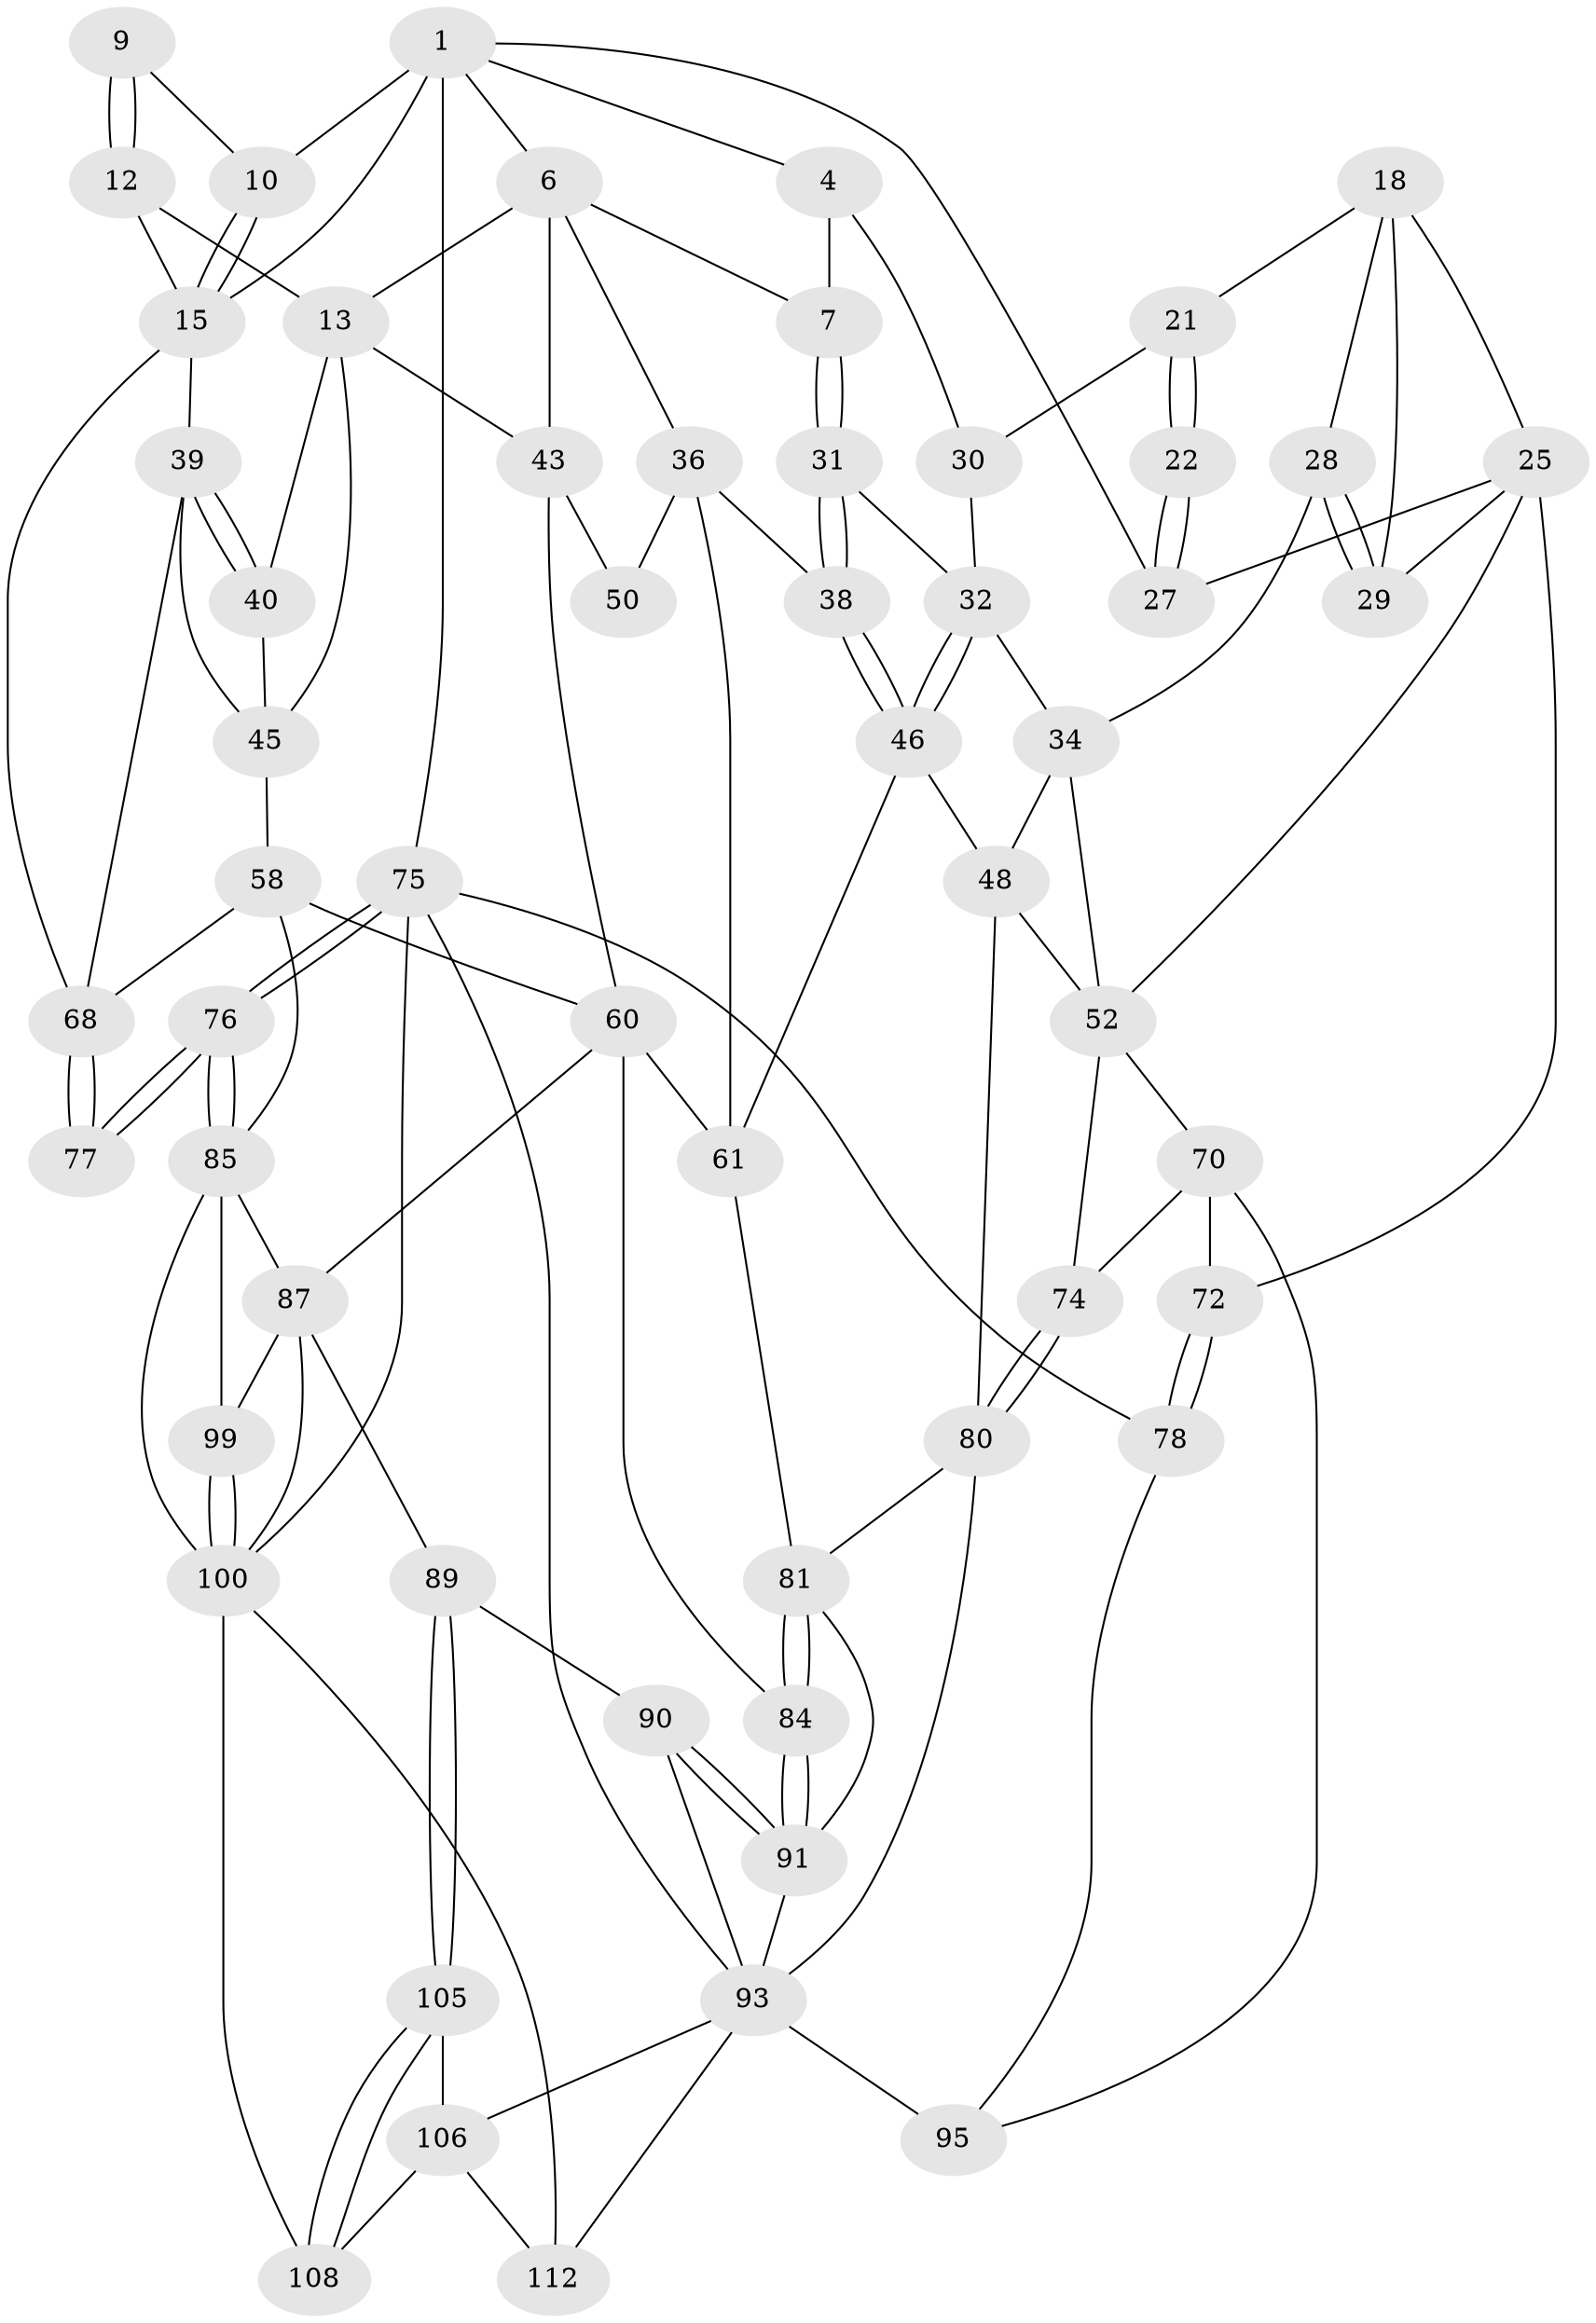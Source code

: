 // original degree distribution, {4: 0.23684210526315788, 6: 0.2543859649122807, 3: 0.03508771929824561, 5: 0.47368421052631576}
// Generated by graph-tools (version 1.1) at 2025/16/03/09/25 04:16:50]
// undirected, 57 vertices, 128 edges
graph export_dot {
graph [start="1"]
  node [color=gray90,style=filled];
  1 [pos="+0.6055113938665444+0",super="+2+5"];
  4 [pos="+0.3653817203944901+0",super="+8"];
  6 [pos="+0.5925239116799151+0.17043483835501755",super="+14"];
  7 [pos="+0.5092997274916886+0.19995159544482313"];
  9 [pos="+0.8597523046907573+0.16069400501486147"];
  10 [pos="+1+0.055616847648333106",super="+11"];
  12 [pos="+0.8291182789371457+0.22753313245810664"];
  13 [pos="+0.7726999693327203+0.2732238424683968",super="+41"];
  15 [pos="+1+0",super="+16"];
  18 [pos="+0.0532772755863861+0.3002356131126756",super="+19+23"];
  21 [pos="+0.21317835737730445+0.18963548089540228"];
  22 [pos="+0.013027830825324637+0.09231453539054926"];
  25 [pos="+0+0.3775104810902794",super="+54+26"];
  27 [pos="+0+0"];
  28 [pos="+0.16590193845436688+0.3735148968842013"];
  29 [pos="+0.1448037134772407+0.4018047272362211"];
  30 [pos="+0.2945435675563746+0.17563108008573547"];
  31 [pos="+0.485655043277243+0.2880613440523432"];
  32 [pos="+0.3662932439546108+0.3845720813922266",super="+33"];
  34 [pos="+0.3162184706953729+0.41708087279728606",super="+49"];
  36 [pos="+0.6345093170816456+0.39178534588908426",super="+37+51"];
  38 [pos="+0.4903897301333977+0.449081941725228"];
  39 [pos="+1+0.3290680253498041",super="+65"];
  40 [pos="+0.8858014291171621+0.35003315835915627"];
  43 [pos="+0.7765560093621846+0.45856150794514017",super="+44+56"];
  45 [pos="+0.8483997075844575+0.4815645108391918",super="+57"];
  46 [pos="+0.48853796958960144+0.4505021606287072",super="+47"];
  48 [pos="+0.4297993346284812+0.5643068750891235",super="+63"];
  50 [pos="+0.7087796000615684+0.5175028441806938"];
  52 [pos="+0.27495138321948176+0.49268426028478496",super="+53+64"];
  58 [pos="+0.8573809394824478+0.6028429703861082",super="+59"];
  60 [pos="+0.741469306013501+0.6180322923376613",super="+66"];
  61 [pos="+0.604964446108364+0.5928688366778977",super="+62"];
  68 [pos="+1+0.6577780696425705",super="+69"];
  70 [pos="+0.11193751040247181+0.5671410947477986",super="+71"];
  72 [pos="+0+0.618272947864387"];
  74 [pos="+0.227071070577189+0.6458772924944883"];
  75 [pos="+1+1",super="+79"];
  76 [pos="+1+1"];
  77 [pos="+1+0.9084172334774846"];
  78 [pos="+0+1"];
  80 [pos="+0.25837693835073333+0.7208099882857247",super="+83"];
  81 [pos="+0.45243995440125795+0.6327918279260777",super="+82"];
  84 [pos="+0.48417075734625+0.7209463719834567"];
  85 [pos="+0.8521912856272648+0.7913403439561979",super="+102+86"];
  87 [pos="+0.6321483561937946+0.7367247687278876",super="+92+88"];
  89 [pos="+0.5319232015479322+0.7806820072132199"];
  90 [pos="+0.49466140532867475+0.7583073685434322"];
  91 [pos="+0.492439433235574+0.7549666379253127",super="+97"];
  93 [pos="+0.23574693261222238+0.8278940691318817",super="+94+98"];
  95 [pos="+0.19016970556426552+0.8435182600004882",super="+96"];
  99 [pos="+0.6966031646218821+0.7962335624631882"];
  100 [pos="+0.6551092641955237+0.94490644428546",super="+101+104"];
  105 [pos="+0.5013213126367986+0.8667817204453235"];
  106 [pos="+0.43307173174684643+0.9053480974881314",super="+110"];
  108 [pos="+0.534465239348023+0.9828345516285377"];
  112 [pos="+0.6319121365900601+1"];
  1 -- 4;
  1 -- 75 [weight=2];
  1 -- 27;
  1 -- 15;
  1 -- 10;
  1 -- 6;
  4 -- 30;
  4 -- 7;
  6 -- 7;
  6 -- 43;
  6 -- 36;
  6 -- 13;
  7 -- 31;
  7 -- 31;
  9 -- 10;
  9 -- 12;
  9 -- 12;
  10 -- 15;
  10 -- 15;
  12 -- 13;
  12 -- 15;
  13 -- 40;
  13 -- 45;
  13 -- 43;
  15 -- 39;
  15 -- 68;
  18 -- 28;
  18 -- 21;
  18 -- 25;
  18 -- 29;
  21 -- 22;
  21 -- 22;
  21 -- 30;
  22 -- 27;
  22 -- 27;
  25 -- 29;
  25 -- 72;
  25 -- 27;
  25 -- 52;
  28 -- 29;
  28 -- 29;
  28 -- 34;
  30 -- 32;
  31 -- 32;
  31 -- 38;
  31 -- 38;
  32 -- 46;
  32 -- 46;
  32 -- 34;
  34 -- 48;
  34 -- 52;
  36 -- 38;
  36 -- 50;
  36 -- 61;
  38 -- 46;
  38 -- 46;
  39 -- 40;
  39 -- 40;
  39 -- 68;
  39 -- 45;
  40 -- 45;
  43 -- 50 [weight=2];
  43 -- 60;
  45 -- 58;
  46 -- 48;
  46 -- 61;
  48 -- 80;
  48 -- 52;
  52 -- 70;
  52 -- 74;
  58 -- 68;
  58 -- 60;
  58 -- 85;
  60 -- 61;
  60 -- 87;
  60 -- 84;
  61 -- 81;
  68 -- 77 [weight=2];
  68 -- 77;
  70 -- 74;
  70 -- 72;
  70 -- 95;
  72 -- 78;
  72 -- 78;
  74 -- 80;
  74 -- 80;
  75 -- 76;
  75 -- 76;
  75 -- 78;
  75 -- 93;
  75 -- 100;
  76 -- 77;
  76 -- 77;
  76 -- 85;
  76 -- 85;
  78 -- 95;
  80 -- 93;
  80 -- 81;
  81 -- 84;
  81 -- 84;
  81 -- 91;
  84 -- 91;
  84 -- 91;
  85 -- 99;
  85 -- 87;
  85 -- 100;
  87 -- 99;
  87 -- 89;
  87 -- 100;
  89 -- 90;
  89 -- 105;
  89 -- 105;
  90 -- 91;
  90 -- 91;
  90 -- 93;
  91 -- 93;
  93 -- 95 [weight=2];
  93 -- 112;
  93 -- 106;
  99 -- 100;
  99 -- 100;
  100 -- 108;
  100 -- 112;
  105 -- 106;
  105 -- 108;
  105 -- 108;
  106 -- 112;
  106 -- 108;
}
